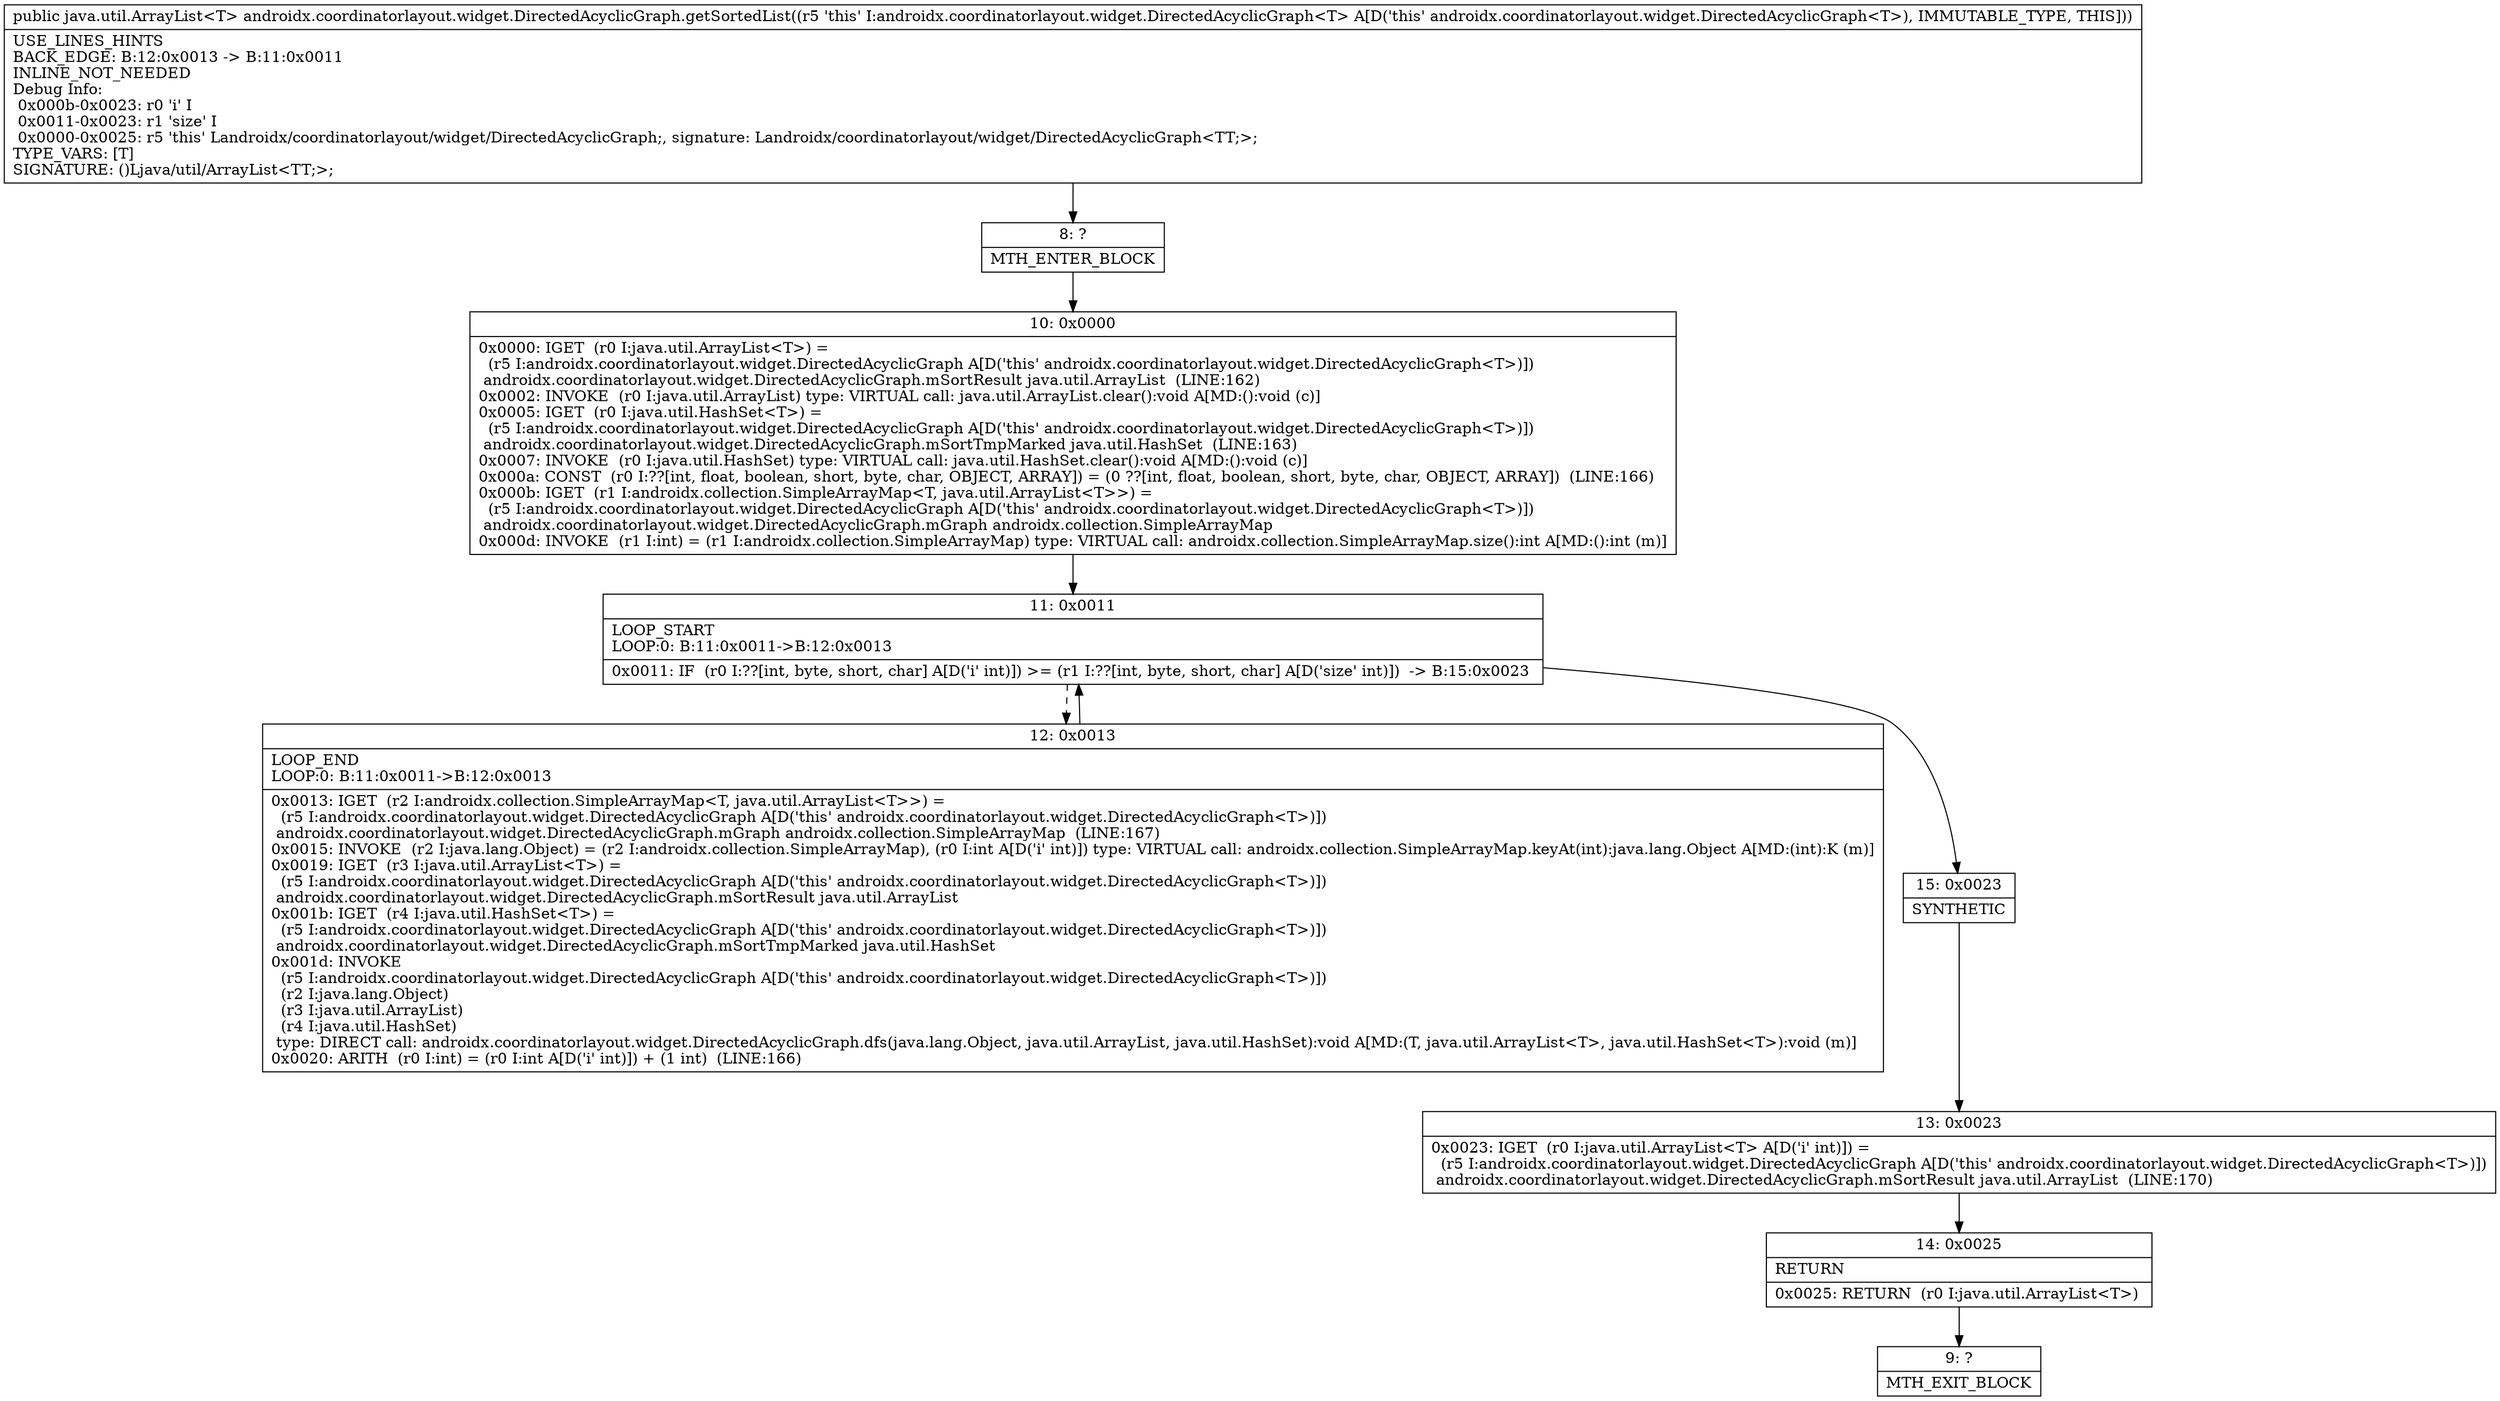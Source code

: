 digraph "CFG forandroidx.coordinatorlayout.widget.DirectedAcyclicGraph.getSortedList()Ljava\/util\/ArrayList;" {
Node_8 [shape=record,label="{8\:\ ?|MTH_ENTER_BLOCK\l}"];
Node_10 [shape=record,label="{10\:\ 0x0000|0x0000: IGET  (r0 I:java.util.ArrayList\<T\>) = \l  (r5 I:androidx.coordinatorlayout.widget.DirectedAcyclicGraph A[D('this' androidx.coordinatorlayout.widget.DirectedAcyclicGraph\<T\>)])\l androidx.coordinatorlayout.widget.DirectedAcyclicGraph.mSortResult java.util.ArrayList  (LINE:162)\l0x0002: INVOKE  (r0 I:java.util.ArrayList) type: VIRTUAL call: java.util.ArrayList.clear():void A[MD:():void (c)]\l0x0005: IGET  (r0 I:java.util.HashSet\<T\>) = \l  (r5 I:androidx.coordinatorlayout.widget.DirectedAcyclicGraph A[D('this' androidx.coordinatorlayout.widget.DirectedAcyclicGraph\<T\>)])\l androidx.coordinatorlayout.widget.DirectedAcyclicGraph.mSortTmpMarked java.util.HashSet  (LINE:163)\l0x0007: INVOKE  (r0 I:java.util.HashSet) type: VIRTUAL call: java.util.HashSet.clear():void A[MD:():void (c)]\l0x000a: CONST  (r0 I:??[int, float, boolean, short, byte, char, OBJECT, ARRAY]) = (0 ??[int, float, boolean, short, byte, char, OBJECT, ARRAY])  (LINE:166)\l0x000b: IGET  (r1 I:androidx.collection.SimpleArrayMap\<T, java.util.ArrayList\<T\>\>) = \l  (r5 I:androidx.coordinatorlayout.widget.DirectedAcyclicGraph A[D('this' androidx.coordinatorlayout.widget.DirectedAcyclicGraph\<T\>)])\l androidx.coordinatorlayout.widget.DirectedAcyclicGraph.mGraph androidx.collection.SimpleArrayMap \l0x000d: INVOKE  (r1 I:int) = (r1 I:androidx.collection.SimpleArrayMap) type: VIRTUAL call: androidx.collection.SimpleArrayMap.size():int A[MD:():int (m)]\l}"];
Node_11 [shape=record,label="{11\:\ 0x0011|LOOP_START\lLOOP:0: B:11:0x0011\-\>B:12:0x0013\l|0x0011: IF  (r0 I:??[int, byte, short, char] A[D('i' int)]) \>= (r1 I:??[int, byte, short, char] A[D('size' int)])  \-\> B:15:0x0023 \l}"];
Node_12 [shape=record,label="{12\:\ 0x0013|LOOP_END\lLOOP:0: B:11:0x0011\-\>B:12:0x0013\l|0x0013: IGET  (r2 I:androidx.collection.SimpleArrayMap\<T, java.util.ArrayList\<T\>\>) = \l  (r5 I:androidx.coordinatorlayout.widget.DirectedAcyclicGraph A[D('this' androidx.coordinatorlayout.widget.DirectedAcyclicGraph\<T\>)])\l androidx.coordinatorlayout.widget.DirectedAcyclicGraph.mGraph androidx.collection.SimpleArrayMap  (LINE:167)\l0x0015: INVOKE  (r2 I:java.lang.Object) = (r2 I:androidx.collection.SimpleArrayMap), (r0 I:int A[D('i' int)]) type: VIRTUAL call: androidx.collection.SimpleArrayMap.keyAt(int):java.lang.Object A[MD:(int):K (m)]\l0x0019: IGET  (r3 I:java.util.ArrayList\<T\>) = \l  (r5 I:androidx.coordinatorlayout.widget.DirectedAcyclicGraph A[D('this' androidx.coordinatorlayout.widget.DirectedAcyclicGraph\<T\>)])\l androidx.coordinatorlayout.widget.DirectedAcyclicGraph.mSortResult java.util.ArrayList \l0x001b: IGET  (r4 I:java.util.HashSet\<T\>) = \l  (r5 I:androidx.coordinatorlayout.widget.DirectedAcyclicGraph A[D('this' androidx.coordinatorlayout.widget.DirectedAcyclicGraph\<T\>)])\l androidx.coordinatorlayout.widget.DirectedAcyclicGraph.mSortTmpMarked java.util.HashSet \l0x001d: INVOKE  \l  (r5 I:androidx.coordinatorlayout.widget.DirectedAcyclicGraph A[D('this' androidx.coordinatorlayout.widget.DirectedAcyclicGraph\<T\>)])\l  (r2 I:java.lang.Object)\l  (r3 I:java.util.ArrayList)\l  (r4 I:java.util.HashSet)\l type: DIRECT call: androidx.coordinatorlayout.widget.DirectedAcyclicGraph.dfs(java.lang.Object, java.util.ArrayList, java.util.HashSet):void A[MD:(T, java.util.ArrayList\<T\>, java.util.HashSet\<T\>):void (m)]\l0x0020: ARITH  (r0 I:int) = (r0 I:int A[D('i' int)]) + (1 int)  (LINE:166)\l}"];
Node_15 [shape=record,label="{15\:\ 0x0023|SYNTHETIC\l}"];
Node_13 [shape=record,label="{13\:\ 0x0023|0x0023: IGET  (r0 I:java.util.ArrayList\<T\> A[D('i' int)]) = \l  (r5 I:androidx.coordinatorlayout.widget.DirectedAcyclicGraph A[D('this' androidx.coordinatorlayout.widget.DirectedAcyclicGraph\<T\>)])\l androidx.coordinatorlayout.widget.DirectedAcyclicGraph.mSortResult java.util.ArrayList  (LINE:170)\l}"];
Node_14 [shape=record,label="{14\:\ 0x0025|RETURN\l|0x0025: RETURN  (r0 I:java.util.ArrayList\<T\>) \l}"];
Node_9 [shape=record,label="{9\:\ ?|MTH_EXIT_BLOCK\l}"];
MethodNode[shape=record,label="{public java.util.ArrayList\<T\> androidx.coordinatorlayout.widget.DirectedAcyclicGraph.getSortedList((r5 'this' I:androidx.coordinatorlayout.widget.DirectedAcyclicGraph\<T\> A[D('this' androidx.coordinatorlayout.widget.DirectedAcyclicGraph\<T\>), IMMUTABLE_TYPE, THIS]))  | USE_LINES_HINTS\lBACK_EDGE: B:12:0x0013 \-\> B:11:0x0011\lINLINE_NOT_NEEDED\lDebug Info:\l  0x000b\-0x0023: r0 'i' I\l  0x0011\-0x0023: r1 'size' I\l  0x0000\-0x0025: r5 'this' Landroidx\/coordinatorlayout\/widget\/DirectedAcyclicGraph;, signature: Landroidx\/coordinatorlayout\/widget\/DirectedAcyclicGraph\<TT;\>;\lTYPE_VARS: [T]\lSIGNATURE: ()Ljava\/util\/ArrayList\<TT;\>;\l}"];
MethodNode -> Node_8;Node_8 -> Node_10;
Node_10 -> Node_11;
Node_11 -> Node_12[style=dashed];
Node_11 -> Node_15;
Node_12 -> Node_11;
Node_15 -> Node_13;
Node_13 -> Node_14;
Node_14 -> Node_9;
}


